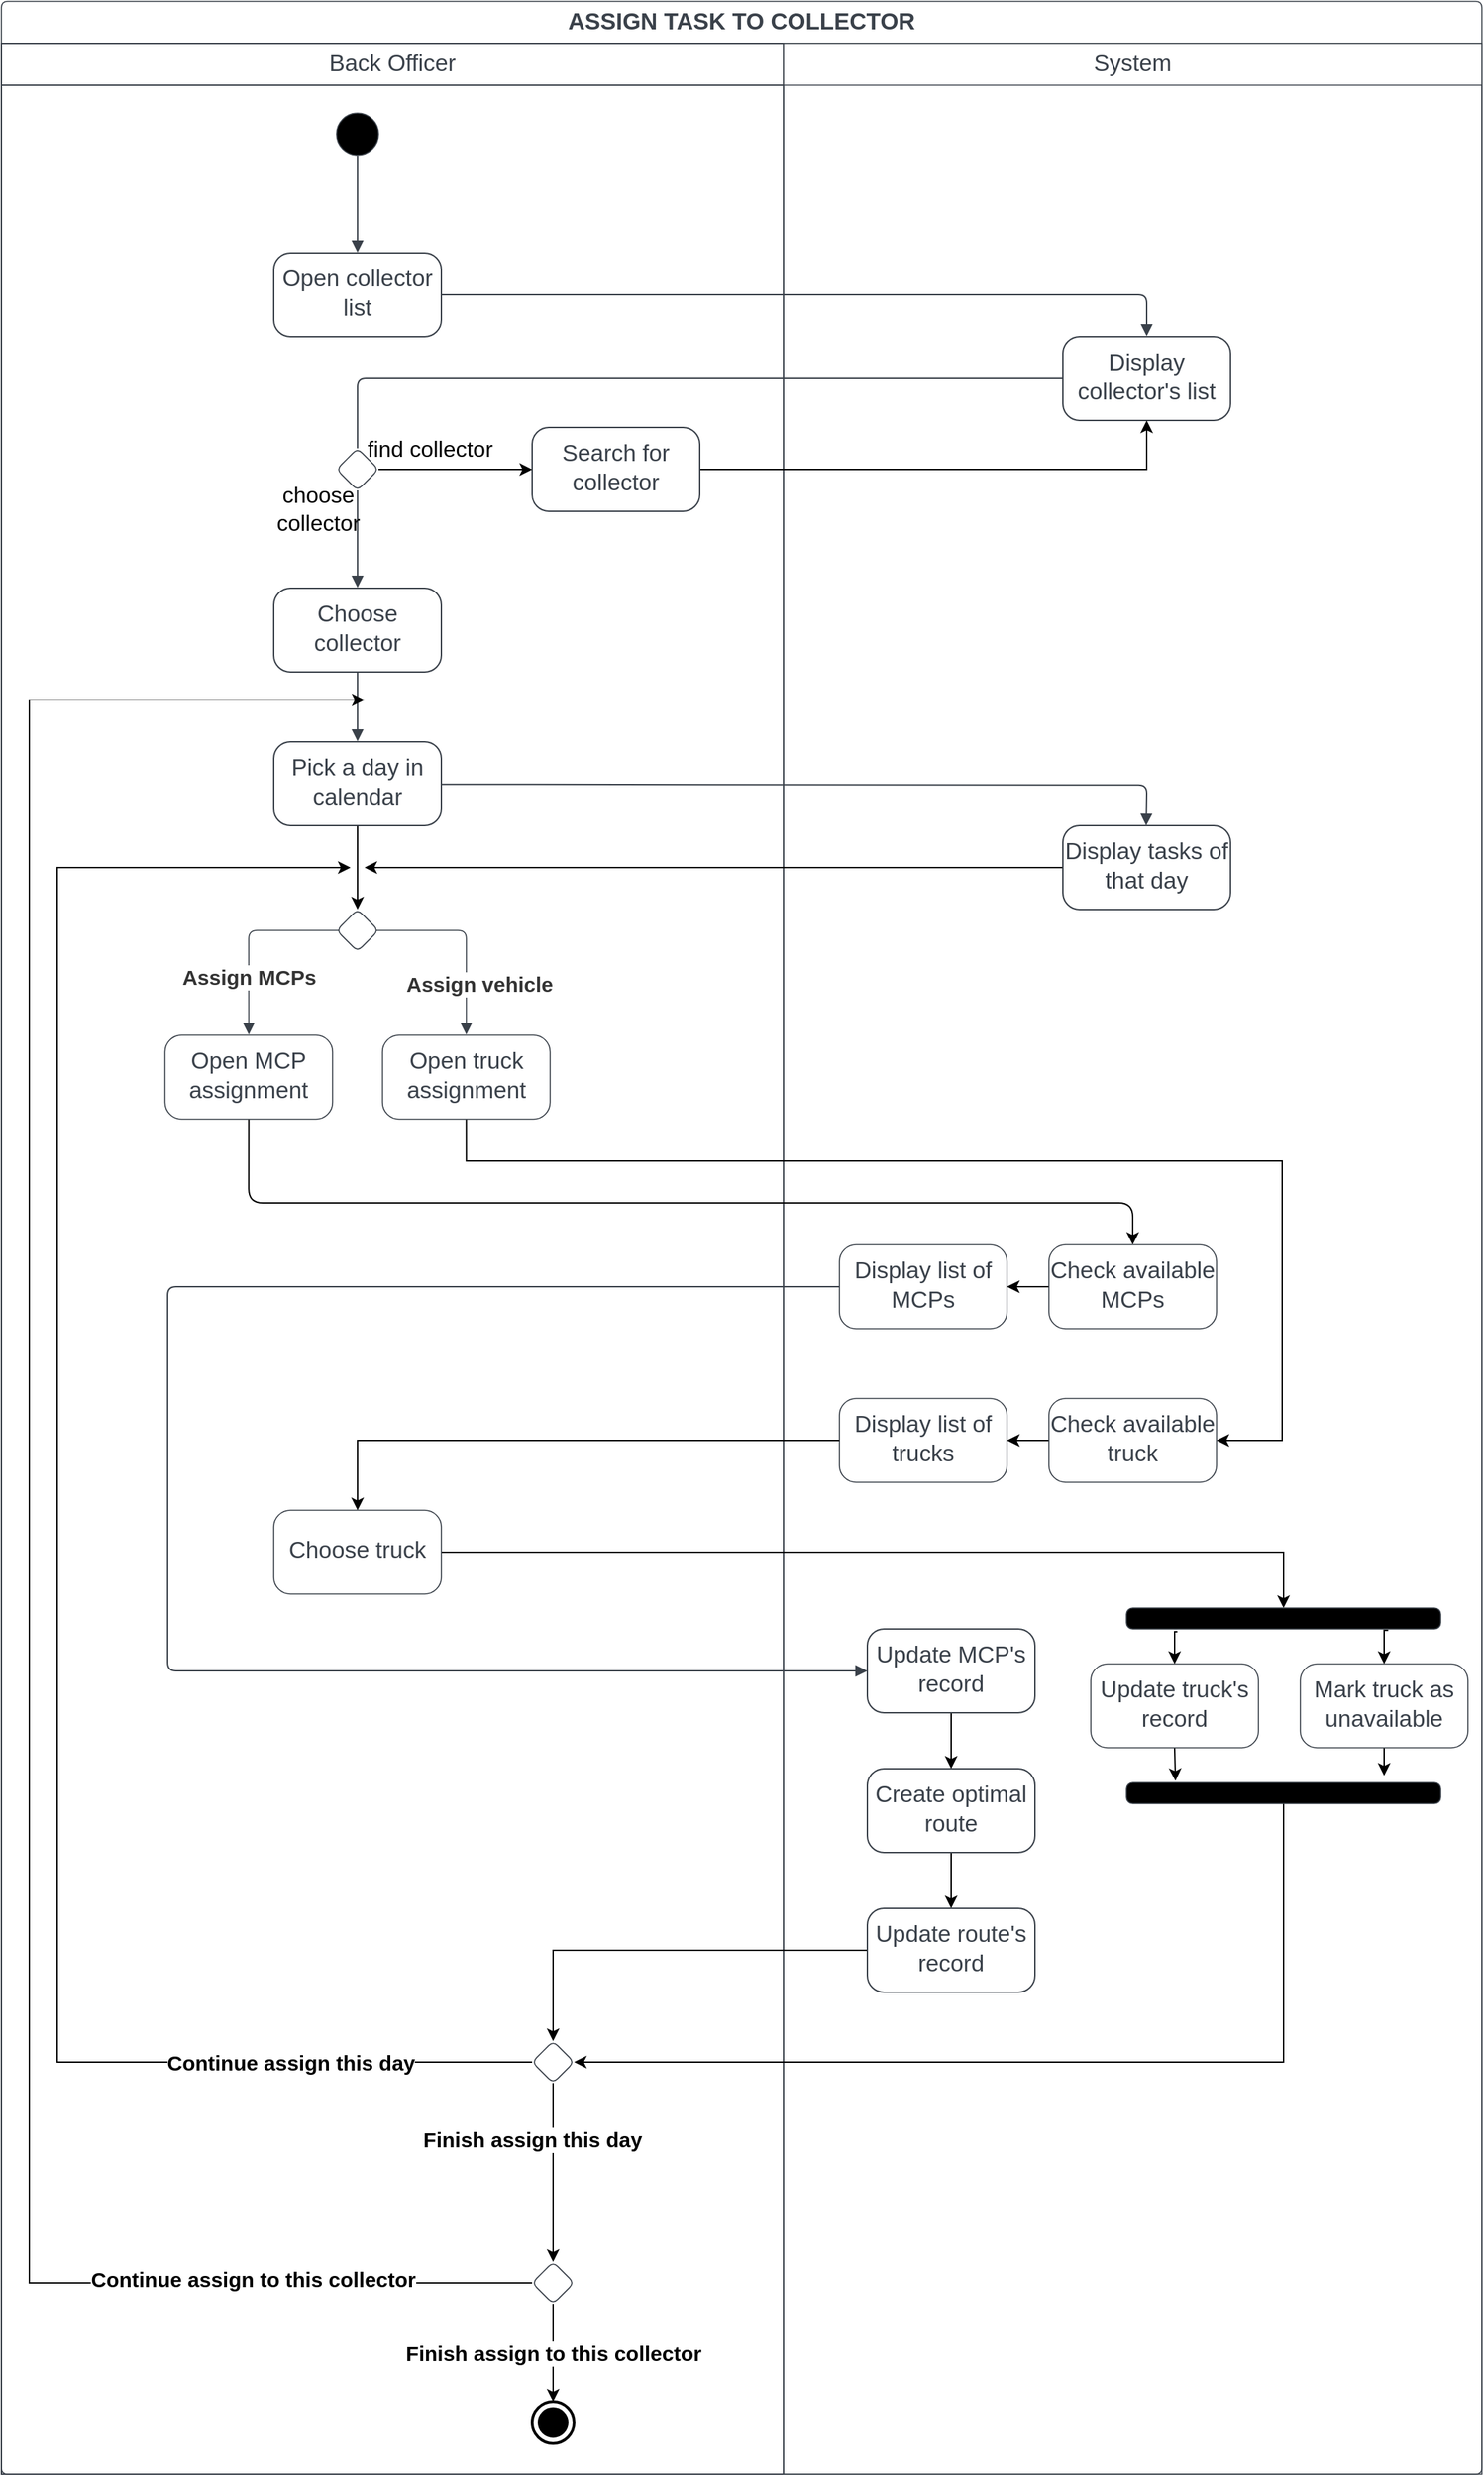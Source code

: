 <mxfile version="20.6.2" type="google"><diagram id="ZkhnAfgEx-KUcgZKnZ1I" name="Trang-1"><mxGraphModel grid="1" page="1" gridSize="10" guides="1" tooltips="1" connect="1" arrows="1" fold="1" pageScale="1" pageWidth="1169" pageHeight="1654" math="0" shadow="0"><root><mxCell id="0"/><mxCell id="1" parent="0"/><mxCell id="MBzYNtMssRPCtnCFdIKv-131" value="ASSIGN TASK TO COLLECTOR" style="swimlane;startSize=30;html=1;whiteSpace=wrap;childLayout=stackLayout;resizeParent=1;dropTarget=0;spacing=0;strokeColor=#3a414a;strokeOpacity=100;rounded=1;absoluteArcSize=1;arcSize=9;strokeWidth=0.8;container=1;pointerEvents=0;collapsible=0;recursiveResize=0;fontSize=16.7;fontColor=#3a414a;" vertex="1" parent="1"><mxGeometry x="380" y="-1610" width="1060" height="1770" as="geometry"/></mxCell><mxCell id="MBzYNtMssRPCtnCFdIKv-132" value="Back Officer" style="swimlane;html=1;whiteSpace=wrap;connectable=0;fontStyle=0;startSize=30;dropTarget=0;rounded=0;spacing=0;strokeColor=#3a414a;strokeOpacity=100;strokeWidth=1;container=1;pointerEvents=0;collapsible=0;recursiveResize=0;fontSize=16.7;fontColor=#3a414a;" vertex="1" parent="MBzYNtMssRPCtnCFdIKv-131"><mxGeometry y="30" width="560" height="1740" as="geometry"/></mxCell><mxCell id="MBzYNtMssRPCtnCFdIKv-133" value="System" style="swimlane;html=1;whiteSpace=wrap;connectable=0;fontStyle=0;startSize=30;dropTarget=0;rounded=0;spacing=0;strokeColor=#3a414a;strokeOpacity=100;strokeWidth=0.8;container=1;pointerEvents=0;collapsible=0;recursiveResize=0;fontSize=16.7;fontColor=#3a414a;" vertex="1" parent="MBzYNtMssRPCtnCFdIKv-131"><mxGeometry x="560" y="30" width="500" height="1740" as="geometry"/></mxCell><UserObject label="" lucidchartObjectId="P_.Y32.QIHjX" id="MBzYNtMssRPCtnCFdIKv-134"><mxCell style="html=1;overflow=block;blockSpacing=1;whiteSpace=wrap;ellipse;fillColor=#000000;fontSize=13;spacing=0;strokeColor=#3a414a;strokeOpacity=100;rounded=1;absoluteArcSize=1;arcSize=9;strokeWidth=0.8;" vertex="1" parent="1"><mxGeometry x="620" y="-1530" width="30" height="30" as="geometry"/></mxCell></UserObject><mxCell id="MBzYNtMssRPCtnCFdIKv-135" value="&lt;div style=&quot;display: flex; justify-content: center; text-align: center; align-items: baseline; font-size: 0; line-height: 1.25;margin-top: -2px;&quot;&gt;&lt;span&gt;&lt;span style=&quot;font-size:16.7px;color:#3a414a;&quot;&gt;Open collector list&lt;/span&gt;&lt;/span&gt;&lt;/div&gt;" style="rounded=1;arcSize=20;whiteSpace=wrap;overflow=block;blockSpacing=1;html=1;fontSize=13;spacing=0;strokeColor=#3a414a;strokeOpacity=100;strokeWidth=1;" vertex="1" parent="1"><mxGeometry x="575" y="-1430" width="120" height="60" as="geometry"/></mxCell><mxCell id="MBzYNtMssRPCtnCFdIKv-136" value="&lt;div style=&quot;display: flex; justify-content: center; text-align: center; align-items: baseline; font-size: 0; line-height: 1.25;margin-top: -2px;&quot;&gt;&lt;span&gt;&lt;span style=&quot;font-size:16.7px;color:#3a414a;&quot;&gt;Display collector's list&lt;/span&gt;&lt;/span&gt;&lt;/div&gt;" style="rounded=1;arcSize=20;whiteSpace=wrap;overflow=block;blockSpacing=1;html=1;fontSize=13;spacing=0;strokeColor=#3a414a;strokeOpacity=100;strokeWidth=1;" vertex="1" parent="1"><mxGeometry x="1140" y="-1370" width="120" height="60" as="geometry"/></mxCell><mxCell id="MBzYNtMssRPCtnCFdIKv-138" value="&lt;div style=&quot;display: flex; justify-content: center; text-align: center; align-items: baseline; font-size: 0; line-height: 1.25;margin-top: -2px;&quot;&gt;&lt;span&gt;&lt;span style=&quot;font-size:16.7px;color:#3a414a;&quot;&gt;Choose collector&lt;/span&gt;&lt;/span&gt;&lt;/div&gt;" style="rounded=1;arcSize=20;whiteSpace=wrap;overflow=block;blockSpacing=1;html=1;fontSize=13;spacing=0;strokeColor=#3a414a;strokeOpacity=100;strokeWidth=1;" vertex="1" parent="1"><mxGeometry x="575" y="-1190" width="120" height="60" as="geometry"/></mxCell><mxCell id="7lTLqrSmUw3GbbYREY6G-3" style="edgeStyle=orthogonalEdgeStyle;rounded=0;orthogonalLoop=1;jettySize=auto;html=1;entryX=0.5;entryY=0;entryDx=0;entryDy=0;" edge="1" parent="1" source="MBzYNtMssRPCtnCFdIKv-139" target="MBzYNtMssRPCtnCFdIKv-153"><mxGeometry relative="1" as="geometry"/></mxCell><mxCell id="MBzYNtMssRPCtnCFdIKv-139" value="&lt;div style=&quot;display: flex; justify-content: center; text-align: center; align-items: baseline; font-size: 0; line-height: 1.25;margin-top: -2px;&quot;&gt;&lt;span&gt;&lt;span style=&quot;font-size:16.7px;color:#3a414a;&quot;&gt;Pick a day in calendar&lt;/span&gt;&lt;/span&gt;&lt;/div&gt;" style="rounded=1;arcSize=20;whiteSpace=wrap;overflow=block;blockSpacing=1;html=1;fontSize=13;spacing=0;strokeColor=#3a414a;strokeOpacity=100;strokeWidth=1;" vertex="1" parent="1"><mxGeometry x="575" y="-1080" width="120" height="60" as="geometry"/></mxCell><mxCell id="MBzYNtMssRPCtnCFdIKv-140" style="edgeStyle=orthogonalEdgeStyle;rounded=1;orthogonalLoop=1;jettySize=auto;html=1;exitX=0.5;exitY=1;exitDx=0;exitDy=0;strokeWidth=1;fontSize=12;" edge="1" parent="1" source="MBzYNtMssRPCtnCFdIKv-141" target="MBzYNtMssRPCtnCFdIKv-215"><mxGeometry relative="1" as="geometry"><Array as="points"><mxPoint x="557" y="-750"/><mxPoint x="1190" y="-750"/></Array></mxGeometry></mxCell><mxCell id="MBzYNtMssRPCtnCFdIKv-141" value="&lt;div style=&quot;display: flex; justify-content: center; text-align: center; align-items: baseline; font-size: 0; line-height: 1.25;margin-top: -2px;&quot;&gt;&lt;span&gt;&lt;span style=&quot;font-size:16.7px;color:#3a414a;&quot;&gt;Open MCP assignment&lt;/span&gt;&lt;/span&gt;&lt;/div&gt;" style="rounded=1;arcSize=20;whiteSpace=wrap;overflow=block;blockSpacing=1;html=1;fontSize=13;spacing=0;strokeColor=#3a414a;strokeOpacity=100;strokeWidth=0.8;" vertex="1" parent="1"><mxGeometry x="497.14" y="-870" width="120" height="60" as="geometry"/></mxCell><UserObject label="" lucidchartObjectId="w~.YFZ9XeXoB" id="MBzYNtMssRPCtnCFdIKv-142"><mxCell style="html=1;jettySize=18;whiteSpace=wrap;fontSize=13;strokeColor=#3a414a;strokeOpacity=100;strokeWidth=1;rounded=1;arcSize=12;edgeStyle=orthogonalEdgeStyle;startArrow=none;endArrow=block;endFill=1;exitX=1.003;exitY=0.5;exitPerimeter=0;entryX=0.5;entryY=-0.006;entryPerimeter=0;" edge="1" parent="1" source="MBzYNtMssRPCtnCFdIKv-135" target="MBzYNtMssRPCtnCFdIKv-136"><mxGeometry width="100" height="100" relative="1" as="geometry"><Array as="points"/></mxGeometry></mxCell></UserObject><UserObject label="" lucidchartObjectId="Eb~YI3_D_-v5" id="MBzYNtMssRPCtnCFdIKv-148"><mxCell style="html=1;jettySize=18;whiteSpace=wrap;fontSize=13;strokeColor=#3a414a;strokeOpacity=100;strokeWidth=1;rounded=1;arcSize=12;edgeStyle=orthogonalEdgeStyle;startArrow=none;endArrow=block;endFill=1;exitX=0.5;exitY=1;entryX=0.5;entryY=-0.006;entryPerimeter=0;exitDx=0;exitDy=0;" edge="1" parent="1" source="oEvSHTw3_rRUHAfT9uqe-2" target="MBzYNtMssRPCtnCFdIKv-138"><mxGeometry width="100" height="100" relative="1" as="geometry"><Array as="points"/><mxPoint x="635" y="-1266.5" as="sourcePoint"/></mxGeometry></mxCell></UserObject><UserObject label="" lucidchartObjectId="1b~YVxS7q4xu" id="MBzYNtMssRPCtnCFdIKv-150"><mxCell style="html=1;jettySize=18;whiteSpace=wrap;fontSize=13;strokeColor=#3a414a;strokeOpacity=100;strokeWidth=1;rounded=1;arcSize=12;edgeStyle=orthogonalEdgeStyle;startArrow=none;endArrow=block;endFill=1;exitX=0.5;exitY=1.006;exitPerimeter=0;entryX=0.5;entryY=-0.006;entryPerimeter=0;" edge="1" parent="1" source="MBzYNtMssRPCtnCFdIKv-138" target="MBzYNtMssRPCtnCFdIKv-139"><mxGeometry width="100" height="100" relative="1" as="geometry"><Array as="points"/></mxGeometry></mxCell></UserObject><mxCell id="MBzYNtMssRPCtnCFdIKv-151" style="edgeStyle=orthogonalEdgeStyle;rounded=0;orthogonalLoop=1;jettySize=auto;html=1;exitX=0.5;exitY=1;exitDx=0;exitDy=0;entryX=1;entryY=0.5;entryDx=0;entryDy=0;" edge="1" parent="1" source="MBzYNtMssRPCtnCFdIKv-152" target="MBzYNtMssRPCtnCFdIKv-217"><mxGeometry relative="1" as="geometry"><Array as="points"><mxPoint x="713" y="-780"/><mxPoint x="1297" y="-780"/><mxPoint x="1297" y="-580"/></Array></mxGeometry></mxCell><mxCell id="MBzYNtMssRPCtnCFdIKv-152" value="&lt;div style=&quot;display: flex; justify-content: center; text-align: center; align-items: baseline; font-size: 0; line-height: 1.25;margin-top: -2px;&quot;&gt;&lt;span&gt;&lt;span style=&quot;font-size:16.7px;color:#3a414a;&quot;&gt;Open truck assignment&lt;/span&gt;&lt;/span&gt;&lt;/div&gt;" style="rounded=1;arcSize=20;whiteSpace=wrap;overflow=block;blockSpacing=1;html=1;fontSize=13;spacing=0;strokeColor=#3a414a;strokeOpacity=100;strokeWidth=0.8;" vertex="1" parent="1"><mxGeometry x="652.86" y="-870" width="120" height="60" as="geometry"/></mxCell><UserObject label="" lucidchartObjectId="ud~Y7r9AXTaR" id="MBzYNtMssRPCtnCFdIKv-153"><mxCell style="html=1;overflow=block;blockSpacing=1;whiteSpace=wrap;shape=rhombus;fontSize=13;spacing=0;strokeColor=#3a414a;strokeOpacity=100;rounded=1;absoluteArcSize=1;arcSize=9;strokeWidth=0.8;" vertex="1" parent="1"><mxGeometry x="620" y="-960" width="30" height="30" as="geometry"/></mxCell></UserObject><UserObject label="" lucidchartObjectId="Fd~YXXQPHUtS" id="MBzYNtMssRPCtnCFdIKv-154"><mxCell style="html=1;jettySize=18;whiteSpace=wrap;fontSize=13.3;fontColor=#333333;fontStyle=1;strokeColor=#3a414a;strokeOpacity=100;strokeWidth=0.8;rounded=1;arcSize=12;edgeStyle=orthogonalEdgeStyle;startArrow=none;endArrow=block;endFill=1;exitX=0.05;exitY=0.5;exitPerimeter=0;entryX=0.5;entryY=-0.006;entryPerimeter=0;" edge="1" parent="1" source="MBzYNtMssRPCtnCFdIKv-153" target="MBzYNtMssRPCtnCFdIKv-141"><mxGeometry width="100" height="100" relative="1" as="geometry"><Array as="points"><mxPoint x="556.86" y="-945"/></Array></mxGeometry></mxCell></UserObject><mxCell id="MBzYNtMssRPCtnCFdIKv-155" value="&lt;font style=&quot;font-size: 15px;&quot;&gt;Assign MCPs&lt;/font&gt;" style="text;html=1;resizable=0;labelBackgroundColor=default;align=center;verticalAlign=middle;fontStyle=1;fontColor=#333333;fontSize=13.3;" vertex="1" parent="MBzYNtMssRPCtnCFdIKv-154"><mxGeometry relative="1" as="geometry"><mxPoint y="28" as="offset"/></mxGeometry></mxCell><UserObject label="" lucidchartObjectId="Jd~Y7PfdYDSW" id="MBzYNtMssRPCtnCFdIKv-156"><mxCell style="html=1;jettySize=18;whiteSpace=wrap;fontSize=13.3;fontColor=#333333;fontStyle=1;strokeColor=#3a414a;strokeOpacity=100;strokeWidth=0.8;rounded=1;arcSize=12;edgeStyle=orthogonalEdgeStyle;startArrow=none;endArrow=block;endFill=1;exitX=0.95;exitY=0.5;exitPerimeter=0;entryX=0.5;entryY=-0.006;entryPerimeter=0;" edge="1" parent="1" source="MBzYNtMssRPCtnCFdIKv-153" target="MBzYNtMssRPCtnCFdIKv-152"><mxGeometry width="100" height="100" relative="1" as="geometry"><Array as="points"/></mxGeometry></mxCell></UserObject><mxCell id="MBzYNtMssRPCtnCFdIKv-157" value="&lt;font style=&quot;font-size: 15px;&quot;&gt;Assign vehicle&lt;/font&gt;" style="text;html=1;resizable=0;labelBackgroundColor=default;align=center;verticalAlign=middle;fontStyle=1;fontColor=#333333;fontSize=13.3;" vertex="1" parent="MBzYNtMssRPCtnCFdIKv-156"><mxGeometry relative="1" as="geometry"><mxPoint x="9" y="33" as="offset"/></mxGeometry></mxCell><UserObject label="" lucidchartObjectId="-ObZ9q~ecPv0" id="MBzYNtMssRPCtnCFdIKv-189"><mxCell style="html=1;jettySize=18;whiteSpace=wrap;fontSize=13;strokeColor=#3a414a;strokeOpacity=100;strokeWidth=1;rounded=1;arcSize=12;edgeStyle=orthogonalEdgeStyle;startArrow=none;endArrow=block;endFill=1;exitX=0.5;exitY=1.013;exitPerimeter=0;entryX=0.5;entryY=-0.006;entryPerimeter=0;" edge="1" parent="1" source="MBzYNtMssRPCtnCFdIKv-134" target="MBzYNtMssRPCtnCFdIKv-135"><mxGeometry width="100" height="100" relative="1" as="geometry"><Array as="points"/></mxGeometry></mxCell></UserObject><mxCell id="MBzYNtMssRPCtnCFdIKv-190" value="&lt;div style=&quot;display: flex; justify-content: center; text-align: center; align-items: baseline; font-size: 0; line-height: 1.25;margin-top: -2px;&quot;&gt;&lt;span&gt;&lt;span style=&quot;font-size:16.7px;color:#3a414a;&quot;&gt;Display list of MCPs&lt;/span&gt;&lt;/span&gt;&lt;/div&gt;" style="rounded=1;arcSize=20;whiteSpace=wrap;overflow=block;blockSpacing=1;html=1;fontSize=13;spacing=0;strokeColor=#3a414a;strokeOpacity=100;strokeWidth=0.8;" vertex="1" parent="1"><mxGeometry x="980" y="-720" width="120" height="60" as="geometry"/></mxCell><UserObject label="" lucidchartObjectId="n1bZtgIn-9d~" id="MBzYNtMssRPCtnCFdIKv-199"><mxCell style="html=1;jettySize=18;whiteSpace=wrap;fontSize=13.3;fontColor=#333333;fontStyle=1;strokeColor=#3a414a;strokeOpacity=100;strokeWidth=1;rounded=1;arcSize=12;edgeStyle=orthogonalEdgeStyle;startArrow=none;endArrow=block;endFill=1;exitX=0;exitY=0.5;entryX=0;entryY=0.5;entryDx=0;entryDy=0;exitDx=0;exitDy=0;" edge="1" parent="1" source="MBzYNtMssRPCtnCFdIKv-190" target="MBzYNtMssRPCtnCFdIKv-219"><mxGeometry width="100" height="100" relative="1" as="geometry"><Array as="points"><mxPoint x="499" y="-690"/><mxPoint x="499" y="-415"/></Array><mxPoint x="499.28" y="-246.5" as="sourcePoint"/><mxPoint x="715" y="160" as="targetPoint"/></mxGeometry></mxCell></UserObject><mxCell id="MBzYNtMssRPCtnCFdIKv-202" value="&lt;div style=&quot;display: flex; justify-content: center; text-align: center; align-items: baseline; font-size: 0; line-height: 1.25;margin-top: -2px;&quot;&gt;&lt;span&gt;&lt;span style=&quot;font-size:16.7px;color:#3a414a;&quot;&gt;Display list of trucks&lt;/span&gt;&lt;/span&gt;&lt;/div&gt;" style="rounded=1;arcSize=20;whiteSpace=wrap;overflow=block;blockSpacing=1;html=1;fontSize=13;spacing=0;strokeColor=#3a414a;strokeOpacity=100;strokeWidth=0.8;" vertex="1" parent="1"><mxGeometry x="980" y="-610" width="120" height="60" as="geometry"/></mxCell><mxCell id="MBzYNtMssRPCtnCFdIKv-205" style="edgeStyle=orthogonalEdgeStyle;rounded=0;orthogonalLoop=1;jettySize=auto;html=1;exitX=1;exitY=0.5;exitDx=0;exitDy=0;entryX=0.5;entryY=0;entryDx=0;entryDy=0;" edge="1" parent="1" source="MBzYNtMssRPCtnCFdIKv-206" target="MBzYNtMssRPCtnCFdIKv-226"><mxGeometry relative="1" as="geometry"/></mxCell><mxCell id="MBzYNtMssRPCtnCFdIKv-206" value="&lt;div style=&quot;display: flex; justify-content: center; text-align: center; align-items: baseline; font-size: 0; line-height: 1.25;margin-top: -2px;&quot;&gt;&lt;span&gt;&lt;span style=&quot;font-size:16.7px;color:#3a414a;&quot;&gt;Choose truck&lt;/span&gt;&lt;/span&gt;&lt;/div&gt;" style="rounded=1;arcSize=20;whiteSpace=wrap;overflow=block;blockSpacing=1;html=1;fontSize=13;spacing=0;strokeColor=#3a414a;strokeOpacity=100;strokeWidth=0.8;" vertex="1" parent="1"><mxGeometry x="575" y="-530" width="120" height="60" as="geometry"/></mxCell><mxCell id="MBzYNtMssRPCtnCFdIKv-209" style="edgeStyle=orthogonalEdgeStyle;rounded=0;orthogonalLoop=1;jettySize=auto;html=1;exitX=0;exitY=0.5;exitDx=0;exitDy=0;entryX=0.5;entryY=0;entryDx=0;entryDy=0;" edge="1" parent="1" source="MBzYNtMssRPCtnCFdIKv-202" target="MBzYNtMssRPCtnCFdIKv-206"><mxGeometry relative="1" as="geometry"><mxPoint x="635" y="-530" as="sourcePoint"/></mxGeometry></mxCell><mxCell id="MBzYNtMssRPCtnCFdIKv-214" style="edgeStyle=orthogonalEdgeStyle;rounded=1;orthogonalLoop=1;jettySize=auto;html=1;exitX=0;exitY=0.5;exitDx=0;exitDy=0;strokeWidth=1;fontSize=12;" edge="1" parent="1" source="MBzYNtMssRPCtnCFdIKv-215" target="MBzYNtMssRPCtnCFdIKv-190"><mxGeometry relative="1" as="geometry"/></mxCell><mxCell id="MBzYNtMssRPCtnCFdIKv-215" value="&lt;div style=&quot;display: flex; justify-content: center; text-align: center; align-items: baseline; font-size: 0; line-height: 1.25;margin-top: -2px;&quot;&gt;&lt;span&gt;&lt;span style=&quot;font-size:16.7px;color:#3a414a;&quot;&gt;Check available MCPs&lt;/span&gt;&lt;/span&gt;&lt;/div&gt;" style="rounded=1;arcSize=20;whiteSpace=wrap;overflow=block;blockSpacing=1;html=1;fontSize=13;spacing=0;strokeColor=#3a414a;strokeOpacity=100;strokeWidth=0.8;" vertex="1" parent="1"><mxGeometry x="1130" y="-720" width="120" height="60" as="geometry"/></mxCell><mxCell id="MBzYNtMssRPCtnCFdIKv-216" style="edgeStyle=orthogonalEdgeStyle;rounded=1;orthogonalLoop=1;jettySize=auto;html=1;exitX=0;exitY=0.5;exitDx=0;exitDy=0;entryX=1;entryY=0.5;entryDx=0;entryDy=0;strokeWidth=1;fontSize=12;" edge="1" parent="1" source="MBzYNtMssRPCtnCFdIKv-217" target="MBzYNtMssRPCtnCFdIKv-202"><mxGeometry relative="1" as="geometry"/></mxCell><mxCell id="MBzYNtMssRPCtnCFdIKv-217" value="&lt;div style=&quot;display: flex; justify-content: center; text-align: center; align-items: baseline; font-size: 0; line-height: 1.25;margin-top: -2px;&quot;&gt;&lt;span&gt;&lt;span style=&quot;font-size:16.7px;color:#3a414a;&quot;&gt;Check available truck&lt;/span&gt;&lt;/span&gt;&lt;/div&gt;" style="rounded=1;arcSize=20;whiteSpace=wrap;overflow=block;blockSpacing=1;html=1;fontSize=13;spacing=0;strokeColor=#3a414a;strokeOpacity=100;strokeWidth=0.8;" vertex="1" parent="1"><mxGeometry x="1130" y="-610" width="120" height="60" as="geometry"/></mxCell><mxCell id="MBzYNtMssRPCtnCFdIKv-262" style="edgeStyle=orthogonalEdgeStyle;rounded=0;orthogonalLoop=1;jettySize=auto;html=1;exitX=0.5;exitY=1;exitDx=0;exitDy=0;entryX=0.5;entryY=0;entryDx=0;entryDy=0;fontSize=13;" edge="1" parent="1" source="MBzYNtMssRPCtnCFdIKv-219" target="MBzYNtMssRPCtnCFdIKv-265"><mxGeometry relative="1" as="geometry"/></mxCell><mxCell id="MBzYNtMssRPCtnCFdIKv-219" value="&lt;div style=&quot;display: flex; justify-content: center; text-align: center; align-items: baseline; font-size: 0; line-height: 1.25;margin-top: -2px;&quot;&gt;&lt;span&gt;&lt;span style=&quot;font-size:16.7px;color:#3a414a;&quot;&gt;Update MCP's record&lt;/span&gt;&lt;/span&gt;&lt;/div&gt;" style="rounded=1;arcSize=20;whiteSpace=wrap;overflow=block;blockSpacing=1;html=1;fontSize=13;spacing=0;strokeColor=#3a414a;strokeOpacity=100;strokeWidth=1;" vertex="1" parent="1"><mxGeometry x="1000.0" y="-445" width="120" height="60" as="geometry"/></mxCell><mxCell id="MBzYNtMssRPCtnCFdIKv-220" style="edgeStyle=orthogonalEdgeStyle;rounded=0;orthogonalLoop=1;jettySize=auto;html=1;exitX=0.5;exitY=1;exitDx=0;exitDy=0;entryX=0.156;entryY=-0.083;entryDx=0;entryDy=0;entryPerimeter=0;" edge="1" parent="1" source="MBzYNtMssRPCtnCFdIKv-221" target="MBzYNtMssRPCtnCFdIKv-228"><mxGeometry relative="1" as="geometry"/></mxCell><mxCell id="MBzYNtMssRPCtnCFdIKv-221" value="&lt;div style=&quot;display: flex; justify-content: center; text-align: center; align-items: baseline; font-size: 0; line-height: 1.25;margin-top: -2px;&quot;&gt;&lt;span&gt;&lt;span style=&quot;font-size:16.7px;color:#3a414a;&quot;&gt;Update truck's record&lt;/span&gt;&lt;/span&gt;&lt;/div&gt;" style="rounded=1;arcSize=20;whiteSpace=wrap;overflow=block;blockSpacing=1;html=1;fontSize=13;spacing=0;strokeColor=#3a414a;strokeOpacity=100;strokeWidth=0.8;" vertex="1" parent="1"><mxGeometry x="1160" y="-420" width="120" height="60" as="geometry"/></mxCell><mxCell id="MBzYNtMssRPCtnCFdIKv-222" style="edgeStyle=orthogonalEdgeStyle;rounded=0;orthogonalLoop=1;jettySize=auto;html=1;exitX=0.5;exitY=1;exitDx=0;exitDy=0;" edge="1" parent="1" source="MBzYNtMssRPCtnCFdIKv-223"><mxGeometry relative="1" as="geometry"><mxPoint x="1370" y="-340" as="targetPoint"/></mxGeometry></mxCell><mxCell id="MBzYNtMssRPCtnCFdIKv-223" value="&lt;div style=&quot;display: flex; justify-content: center; text-align: center; align-items: baseline; line-height: 1.25; margin-top: -2px;&quot;&gt;&lt;font color=&quot;#3a414a&quot;&gt;&lt;span style=&quot;font-size: 16.7px;&quot;&gt;Mark truck as unavailable&lt;/span&gt;&lt;/font&gt;&lt;/div&gt;" style="rounded=1;arcSize=20;whiteSpace=wrap;overflow=block;blockSpacing=1;html=1;fontSize=13;spacing=0;strokeColor=#3a414a;strokeOpacity=100;strokeWidth=0.8;" vertex="1" parent="1"><mxGeometry x="1310" y="-420" width="120" height="60" as="geometry"/></mxCell><mxCell id="MBzYNtMssRPCtnCFdIKv-224" style="edgeStyle=orthogonalEdgeStyle;rounded=0;orthogonalLoop=1;jettySize=auto;html=1;exitX=0.162;exitY=1.133;exitDx=0;exitDy=0;entryX=0.5;entryY=0;entryDx=0;entryDy=0;exitPerimeter=0;" edge="1" parent="1" source="MBzYNtMssRPCtnCFdIKv-226" target="MBzYNtMssRPCtnCFdIKv-221"><mxGeometry relative="1" as="geometry"/></mxCell><mxCell id="MBzYNtMssRPCtnCFdIKv-225" style="edgeStyle=orthogonalEdgeStyle;rounded=0;orthogonalLoop=1;jettySize=auto;html=1;exitX=0.833;exitY=1.067;exitDx=0;exitDy=0;entryX=0.5;entryY=0;entryDx=0;entryDy=0;exitPerimeter=0;" edge="1" parent="1" source="MBzYNtMssRPCtnCFdIKv-226" target="MBzYNtMssRPCtnCFdIKv-223"><mxGeometry relative="1" as="geometry"/></mxCell><UserObject label="" lucidchartObjectId="tqbZdloVZ87s" id="MBzYNtMssRPCtnCFdIKv-226"><mxCell style="html=1;overflow=block;blockSpacing=1;whiteSpace=wrap;fillColor=#000000;fontSize=13;spacing=0;strokeColor=#3a414a;strokeOpacity=100;rounded=1;absoluteArcSize=1;arcSize=9;strokeWidth=0.8;" vertex="1" parent="1"><mxGeometry x="1185.5" y="-460" width="225" height="15" as="geometry"/></mxCell></UserObject><mxCell id="MBzYNtMssRPCtnCFdIKv-227" style="edgeStyle=orthogonalEdgeStyle;rounded=0;orthogonalLoop=1;jettySize=auto;html=1;exitX=0.5;exitY=1;exitDx=0;exitDy=0;fontSize=13;entryX=1;entryY=0.5;entryDx=0;entryDy=0;" edge="1" parent="1" source="MBzYNtMssRPCtnCFdIKv-228" target="hw-OKtIuguFWH0D7wG3Q-5"><mxGeometry relative="1" as="geometry"><Array as="points"><mxPoint x="1298" y="-135"/></Array><mxPoint x="670" y="480" as="targetPoint"/></mxGeometry></mxCell><UserObject label="" lucidchartObjectId="tqbZdloVZ87s" id="MBzYNtMssRPCtnCFdIKv-228"><mxCell style="html=1;overflow=block;blockSpacing=1;whiteSpace=wrap;fillColor=#000000;fontSize=13;spacing=0;strokeColor=#3a414a;strokeOpacity=100;rounded=1;absoluteArcSize=1;arcSize=9;strokeWidth=0.8;" vertex="1" parent="1"><mxGeometry x="1185.5" y="-335" width="225" height="15" as="geometry"/></mxCell></UserObject><mxCell id="MBzYNtMssRPCtnCFdIKv-230" style="edgeStyle=orthogonalEdgeStyle;rounded=0;orthogonalLoop=1;jettySize=auto;html=1;exitX=0;exitY=0.5;exitDx=0;exitDy=0;fontSize=13;" edge="1" parent="1" source="MBzYNtMssRPCtnCFdIKv-233"><mxGeometry relative="1" as="geometry"><mxPoint x="640" y="-1110" as="targetPoint"/><Array as="points"><mxPoint x="400" y="23"/><mxPoint x="400" y="-1110"/><mxPoint x="574" y="-1110"/></Array><mxPoint x="760" y="8" as="sourcePoint"/></mxGeometry></mxCell><mxCell id="MBzYNtMssRPCtnCFdIKv-231" value="&lt;b&gt;&lt;font style=&quot;font-size: 15px;&quot;&gt;Continue assign to this collector&lt;/font&gt;&lt;/b&gt;" style="edgeLabel;html=1;align=center;verticalAlign=middle;resizable=0;points=[];fontSize=13;" vertex="1" connectable="0" parent="MBzYNtMssRPCtnCFdIKv-230"><mxGeometry x="-0.116" relative="1" as="geometry"><mxPoint x="160" y="403" as="offset"/></mxGeometry></mxCell><mxCell id="MBzYNtMssRPCtnCFdIKv-232" value="&lt;b&gt;&lt;font style=&quot;font-size: 15px;&quot;&gt;Finish assign to this collector&lt;/font&gt;&lt;/b&gt;" style="edgeStyle=orthogonalEdgeStyle;rounded=0;orthogonalLoop=1;jettySize=auto;html=1;exitX=0.5;exitY=1;exitDx=0;exitDy=0;entryX=0.5;entryY=0;entryDx=0;entryDy=0;entryPerimeter=0;fontSize=13;" edge="1" parent="1" source="MBzYNtMssRPCtnCFdIKv-233" target="MBzYNtMssRPCtnCFdIKv-234"><mxGeometry relative="1" as="geometry"/></mxCell><UserObject label="" lucidchartObjectId="y0bZ1i4vG-DG" id="MBzYNtMssRPCtnCFdIKv-233"><mxCell style="html=1;overflow=block;blockSpacing=1;whiteSpace=wrap;shape=rhombus;fontSize=13;spacing=0;strokeColor=#3a414a;strokeOpacity=100;rounded=1;absoluteArcSize=1;arcSize=9;strokeWidth=0.8;" vertex="1" parent="1"><mxGeometry x="760" y="8" width="30" height="30" as="geometry"/></mxCell></UserObject><mxCell id="MBzYNtMssRPCtnCFdIKv-234" value="" style="html=1;shape=mxgraph.sysml.actFinal;strokeWidth=2;verticalLabelPosition=bottom;verticalAlignment=top;fontSize=13;" vertex="1" parent="1"><mxGeometry x="760" y="108" width="30" height="30" as="geometry"/></mxCell><mxCell id="MBzYNtMssRPCtnCFdIKv-270" style="edgeStyle=orthogonalEdgeStyle;rounded=0;orthogonalLoop=1;jettySize=auto;html=1;exitX=0.5;exitY=1;exitDx=0;exitDy=0;entryX=0.5;entryY=0;entryDx=0;entryDy=0;fontSize=13;" edge="1" parent="1" source="MBzYNtMssRPCtnCFdIKv-265" target="MBzYNtMssRPCtnCFdIKv-269"><mxGeometry relative="1" as="geometry"/></mxCell><mxCell id="MBzYNtMssRPCtnCFdIKv-265" value="&lt;div style=&quot;display: flex; justify-content: center; text-align: center; align-items: baseline; font-size: 0; line-height: 1.25;margin-top: -2px;&quot;&gt;&lt;span&gt;&lt;span style=&quot;font-size:16.7px;color:#3a414a;&quot;&gt;Create optimal route&lt;/span&gt;&lt;/span&gt;&lt;/div&gt;" style="rounded=1;arcSize=20;whiteSpace=wrap;overflow=block;blockSpacing=1;html=1;fontSize=13;spacing=0;strokeColor=#3a414a;strokeOpacity=100;strokeWidth=1;" vertex="1" parent="1"><mxGeometry x="1000.0" y="-345" width="120" height="60" as="geometry"/></mxCell><mxCell id="hw-OKtIuguFWH0D7wG3Q-6" style="edgeStyle=orthogonalEdgeStyle;rounded=0;orthogonalLoop=1;jettySize=auto;html=1;exitX=0;exitY=0.5;exitDx=0;exitDy=0;entryX=0.5;entryY=0;entryDx=0;entryDy=0;" edge="1" parent="1" source="MBzYNtMssRPCtnCFdIKv-269" target="hw-OKtIuguFWH0D7wG3Q-5"><mxGeometry relative="1" as="geometry"><mxPoint x="860" y="370" as="targetPoint"/><Array as="points"><mxPoint x="775" y="-215"/></Array></mxGeometry></mxCell><mxCell id="MBzYNtMssRPCtnCFdIKv-269" value="&lt;div style=&quot;display: flex; justify-content: center; text-align: center; align-items: baseline; font-size: 0; line-height: 1.25;margin-top: -2px;&quot;&gt;&lt;span&gt;&lt;span style=&quot;font-size:16.7px;color:#3a414a;&quot;&gt;Update route's record&lt;/span&gt;&lt;/span&gt;&lt;/div&gt;" style="rounded=1;arcSize=20;whiteSpace=wrap;overflow=block;blockSpacing=1;html=1;fontSize=13;spacing=0;strokeColor=#3a414a;strokeOpacity=100;strokeWidth=1;" vertex="1" parent="1"><mxGeometry x="1000.0" y="-245" width="120" height="60" as="geometry"/></mxCell><mxCell id="hw-OKtIuguFWH0D7wG3Q-7" style="edgeStyle=orthogonalEdgeStyle;rounded=0;orthogonalLoop=1;jettySize=auto;html=1;exitX=0.5;exitY=1;exitDx=0;exitDy=0;entryX=0.5;entryY=0;entryDx=0;entryDy=0;" edge="1" parent="1" source="hw-OKtIuguFWH0D7wG3Q-5" target="MBzYNtMssRPCtnCFdIKv-233"><mxGeometry relative="1" as="geometry"/></mxCell><mxCell id="nq8gcyeD_gGQrDcXiXAn-1" value="&lt;span style=&quot;font-size: 15px;&quot;&gt;&lt;b&gt;Finish assign this day&lt;/b&gt;&lt;/span&gt;" style="edgeLabel;html=1;align=center;verticalAlign=middle;resizable=0;points=[];" vertex="1" connectable="0" parent="hw-OKtIuguFWH0D7wG3Q-7"><mxGeometry x="-0.139" y="-3" relative="1" as="geometry"><mxPoint x="-12" y="-15" as="offset"/></mxGeometry></mxCell><mxCell id="hw-OKtIuguFWH0D7wG3Q-8" style="edgeStyle=orthogonalEdgeStyle;rounded=0;orthogonalLoop=1;jettySize=auto;html=1;exitX=0;exitY=0.5;exitDx=0;exitDy=0;" edge="1" parent="1" source="hw-OKtIuguFWH0D7wG3Q-5"><mxGeometry relative="1" as="geometry"><mxPoint x="630" y="-990" as="targetPoint"/><Array as="points"><mxPoint x="420" y="-135"/><mxPoint x="420" y="-990"/></Array></mxGeometry></mxCell><mxCell id="hw-OKtIuguFWH0D7wG3Q-9" value="&lt;font style=&quot;font-size: 15px;&quot;&gt;&lt;b&gt;Continue assign this day&lt;/b&gt;&lt;/font&gt;" style="edgeLabel;html=1;align=center;verticalAlign=middle;resizable=0;points=[];" vertex="1" connectable="0" parent="hw-OKtIuguFWH0D7wG3Q-8"><mxGeometry x="-0.85" y="2" relative="1" as="geometry"><mxPoint x="-68" y="-2" as="offset"/></mxGeometry></mxCell><UserObject label="" lucidchartObjectId="o2bZVfoVoeL8" id="hw-OKtIuguFWH0D7wG3Q-5"><mxCell style="html=1;overflow=block;blockSpacing=1;whiteSpace=wrap;shape=rhombus;fontSize=13;spacing=0;strokeColor=#3a414a;strokeOpacity=100;rounded=1;absoluteArcSize=1;arcSize=9;strokeWidth=0.8;" vertex="1" parent="1"><mxGeometry x="760" y="-150" width="30" height="30" as="geometry"/></mxCell></UserObject><mxCell id="4ndxalxnS_PZfjHqxD5J-3" style="edgeStyle=orthogonalEdgeStyle;rounded=0;orthogonalLoop=1;jettySize=auto;html=1;" edge="1" parent="1" source="4ndxalxnS_PZfjHqxD5J-1"><mxGeometry relative="1" as="geometry"><mxPoint x="640" y="-990" as="targetPoint"/></mxGeometry></mxCell><mxCell id="4ndxalxnS_PZfjHqxD5J-1" value="&lt;div style=&quot;display: flex; justify-content: center; text-align: center; align-items: baseline; font-size: 0; line-height: 1.25;margin-top: -2px;&quot;&gt;&lt;span&gt;&lt;span style=&quot;font-size:16.7px;color:#3a414a;&quot;&gt;Display tasks of that day&lt;/span&gt;&lt;/span&gt;&lt;/div&gt;" style="rounded=1;arcSize=20;whiteSpace=wrap;overflow=block;blockSpacing=1;html=1;fontSize=13;spacing=0;strokeColor=#3a414a;strokeOpacity=100;strokeWidth=1;" vertex="1" parent="1"><mxGeometry x="1140" y="-1020" width="120" height="60" as="geometry"/></mxCell><UserObject label="" lucidchartObjectId="w~.YFZ9XeXoB" id="4ndxalxnS_PZfjHqxD5J-2"><mxCell style="html=1;jettySize=18;whiteSpace=wrap;fontSize=13;strokeColor=#3a414a;strokeOpacity=100;strokeWidth=1;rounded=1;arcSize=12;edgeStyle=orthogonalEdgeStyle;startArrow=none;endArrow=block;endFill=1;exitX=1.003;exitY=0.5;exitPerimeter=0;entryX=0.5;entryY=-0.006;entryPerimeter=0;" edge="1" parent="1"><mxGeometry width="100" height="100" relative="1" as="geometry"><Array as="points"/><mxPoint x="695.0" y="-1049.64" as="sourcePoint"/><mxPoint x="1199.64" y="-1020.0" as="targetPoint"/></mxGeometry></mxCell></UserObject><mxCell id="oEvSHTw3_rRUHAfT9uqe-5" style="edgeStyle=orthogonalEdgeStyle;rounded=0;orthogonalLoop=1;jettySize=auto;html=1;" edge="1" parent="1" source="oEvSHTw3_rRUHAfT9uqe-1" target="MBzYNtMssRPCtnCFdIKv-136"><mxGeometry relative="1" as="geometry"/></mxCell><mxCell id="oEvSHTw3_rRUHAfT9uqe-1" value="&lt;div style=&quot;display: flex; justify-content: center; text-align: center; align-items: baseline; font-size: 0; line-height: 1.25;margin-top: -2px;&quot;&gt;&lt;span&gt;&lt;span style=&quot;font-size:16.7px;color:#3a414a;&quot;&gt;Search for collector&lt;/span&gt;&lt;/span&gt;&lt;/div&gt;" style="rounded=1;arcSize=20;whiteSpace=wrap;overflow=block;blockSpacing=1;html=1;fontSize=13;spacing=0;strokeColor=#3a414a;strokeOpacity=100;strokeWidth=1;" vertex="1" parent="1"><mxGeometry x="760" y="-1305" width="120" height="60" as="geometry"/></mxCell><mxCell id="oEvSHTw3_rRUHAfT9uqe-4" style="edgeStyle=orthogonalEdgeStyle;rounded=0;orthogonalLoop=1;jettySize=auto;html=1;entryX=0;entryY=0.5;entryDx=0;entryDy=0;" edge="1" parent="1" source="oEvSHTw3_rRUHAfT9uqe-2" target="oEvSHTw3_rRUHAfT9uqe-1"><mxGeometry relative="1" as="geometry"/></mxCell><UserObject label="" lucidchartObjectId="ud~Y7r9AXTaR" id="oEvSHTw3_rRUHAfT9uqe-2"><mxCell style="html=1;overflow=block;blockSpacing=1;whiteSpace=wrap;shape=rhombus;fontSize=13;spacing=0;strokeColor=#3a414a;strokeOpacity=100;rounded=1;absoluteArcSize=1;arcSize=9;strokeWidth=0.8;" vertex="1" parent="1"><mxGeometry x="620" y="-1290" width="30" height="30" as="geometry"/></mxCell></UserObject><mxCell id="oEvSHTw3_rRUHAfT9uqe-3" value="" style="html=1;jettySize=18;whiteSpace=wrap;fontSize=13;strokeColor=#3a414a;strokeOpacity=100;strokeWidth=1;rounded=1;arcSize=12;edgeStyle=orthogonalEdgeStyle;startArrow=none;endArrow=none;endFill=1;exitX=0;exitY=0.5;entryX=0.5;entryY=-0.006;entryPerimeter=0;exitDx=0;exitDy=0;" edge="1" parent="1" source="MBzYNtMssRPCtnCFdIKv-136" target="oEvSHTw3_rRUHAfT9uqe-2"><mxGeometry width="100" height="100" relative="1" as="geometry"><Array as="points"/><mxPoint x="1140" y="-1340" as="sourcePoint"/><mxPoint x="635" y="-1190.36" as="targetPoint"/></mxGeometry></mxCell><mxCell id="oEvSHTw3_rRUHAfT9uqe-6" value="&lt;font style=&quot;font-size: 16px;&quot;&gt;find collector&lt;/font&gt;" style="text;html=1;strokeColor=none;fillColor=none;align=center;verticalAlign=middle;whiteSpace=wrap;rounded=0;" vertex="1" parent="1"><mxGeometry x="637" y="-1305" width="100" height="30" as="geometry"/></mxCell><mxCell id="oEvSHTw3_rRUHAfT9uqe-7" value="&lt;font style=&quot;font-size: 16px;&quot;&gt;choose collector&lt;/font&gt;" style="text;html=1;strokeColor=none;fillColor=none;align=center;verticalAlign=middle;whiteSpace=wrap;rounded=0;" vertex="1" parent="1"><mxGeometry x="577" y="-1262" width="60" height="30" as="geometry"/></mxCell></root></mxGraphModel></diagram></mxfile>